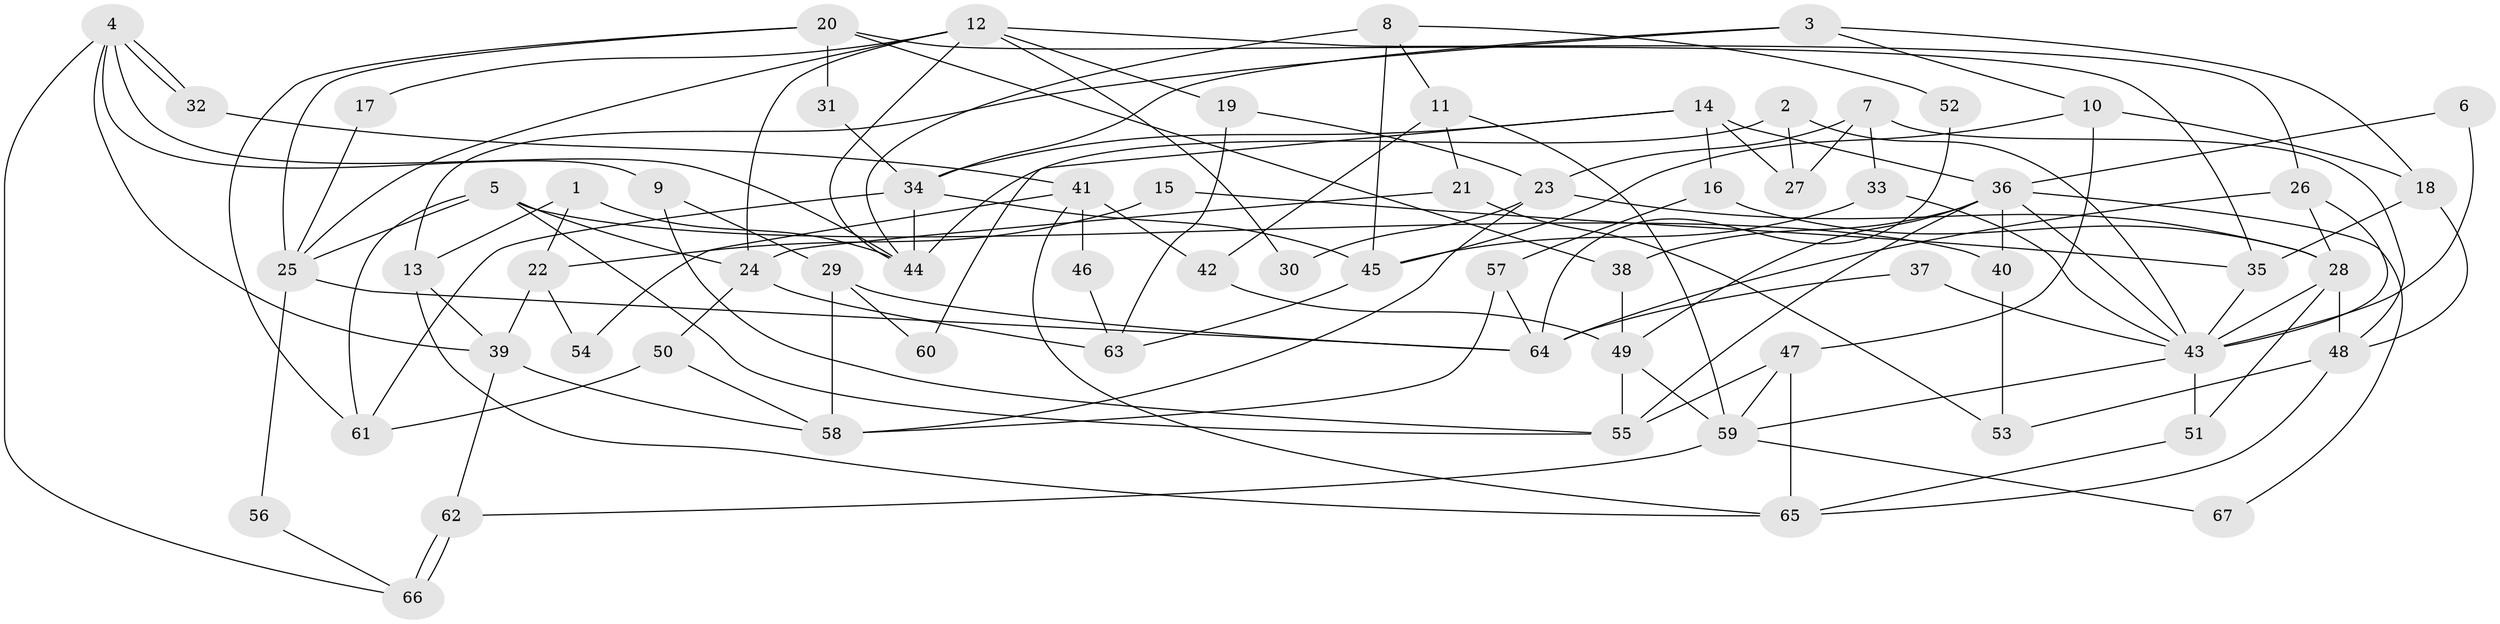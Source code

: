 // Generated by graph-tools (version 1.1) at 2025/26/03/09/25 03:26:17]
// undirected, 67 vertices, 134 edges
graph export_dot {
graph [start="1"]
  node [color=gray90,style=filled];
  1;
  2;
  3;
  4;
  5;
  6;
  7;
  8;
  9;
  10;
  11;
  12;
  13;
  14;
  15;
  16;
  17;
  18;
  19;
  20;
  21;
  22;
  23;
  24;
  25;
  26;
  27;
  28;
  29;
  30;
  31;
  32;
  33;
  34;
  35;
  36;
  37;
  38;
  39;
  40;
  41;
  42;
  43;
  44;
  45;
  46;
  47;
  48;
  49;
  50;
  51;
  52;
  53;
  54;
  55;
  56;
  57;
  58;
  59;
  60;
  61;
  62;
  63;
  64;
  65;
  66;
  67;
  1 -- 13;
  1 -- 44;
  1 -- 22;
  2 -- 44;
  2 -- 43;
  2 -- 27;
  3 -- 13;
  3 -- 10;
  3 -- 18;
  3 -- 34;
  4 -- 9;
  4 -- 32;
  4 -- 32;
  4 -- 39;
  4 -- 44;
  4 -- 66;
  5 -- 25;
  5 -- 55;
  5 -- 24;
  5 -- 40;
  5 -- 61;
  6 -- 43;
  6 -- 36;
  7 -- 27;
  7 -- 33;
  7 -- 23;
  7 -- 48;
  8 -- 44;
  8 -- 45;
  8 -- 11;
  8 -- 52;
  9 -- 29;
  9 -- 55;
  10 -- 45;
  10 -- 18;
  10 -- 47;
  11 -- 59;
  11 -- 21;
  11 -- 42;
  12 -- 24;
  12 -- 44;
  12 -- 17;
  12 -- 19;
  12 -- 25;
  12 -- 26;
  12 -- 30;
  13 -- 65;
  13 -- 39;
  14 -- 34;
  14 -- 36;
  14 -- 16;
  14 -- 27;
  14 -- 60;
  15 -- 35;
  15 -- 22;
  16 -- 28;
  16 -- 57;
  17 -- 25;
  18 -- 35;
  18 -- 48;
  19 -- 23;
  19 -- 63;
  20 -- 61;
  20 -- 38;
  20 -- 25;
  20 -- 31;
  20 -- 35;
  21 -- 53;
  21 -- 24;
  22 -- 39;
  22 -- 54;
  23 -- 28;
  23 -- 30;
  23 -- 58;
  24 -- 50;
  24 -- 63;
  25 -- 56;
  25 -- 64;
  26 -- 28;
  26 -- 43;
  26 -- 64;
  28 -- 48;
  28 -- 51;
  28 -- 43;
  29 -- 58;
  29 -- 64;
  29 -- 60;
  31 -- 34;
  32 -- 41;
  33 -- 43;
  33 -- 45;
  34 -- 61;
  34 -- 44;
  34 -- 45;
  35 -- 43;
  36 -- 43;
  36 -- 55;
  36 -- 38;
  36 -- 40;
  36 -- 49;
  36 -- 67;
  37 -- 64;
  37 -- 43;
  38 -- 49;
  39 -- 58;
  39 -- 62;
  40 -- 53;
  41 -- 65;
  41 -- 42;
  41 -- 46;
  41 -- 54;
  42 -- 49;
  43 -- 51;
  43 -- 59;
  45 -- 63;
  46 -- 63;
  47 -- 59;
  47 -- 55;
  47 -- 65;
  48 -- 53;
  48 -- 65;
  49 -- 59;
  49 -- 55;
  50 -- 58;
  50 -- 61;
  51 -- 65;
  52 -- 64;
  56 -- 66;
  57 -- 64;
  57 -- 58;
  59 -- 62;
  59 -- 67;
  62 -- 66;
  62 -- 66;
}
